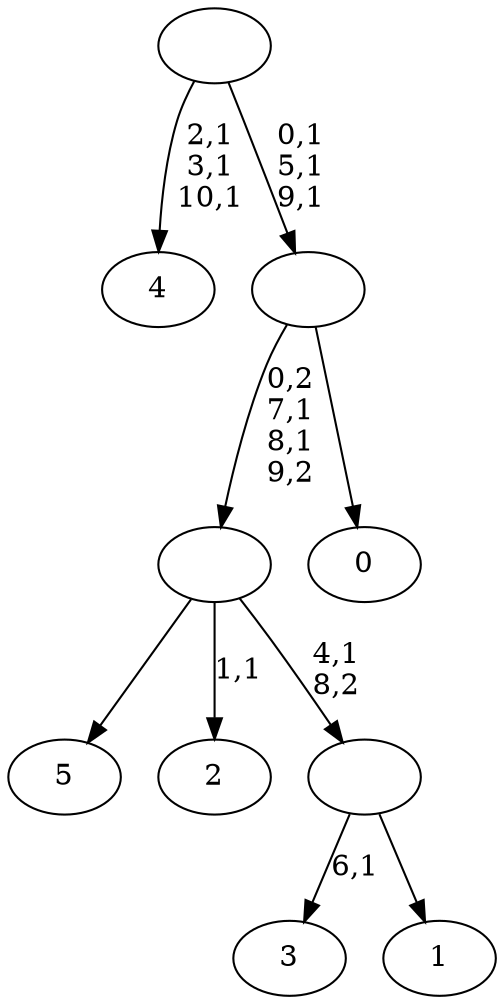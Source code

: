 digraph T {
	17 [label="5"]
	16 [label="4"]
	12 [label="3"]
	10 [label="2"]
	8 [label="1"]
	7 [label=""]
	6 [label=""]
	4 [label="0"]
	3 [label=""]
	0 [label=""]
	7 -> 12 [label="6,1"]
	7 -> 8 [label=""]
	6 -> 10 [label="1,1"]
	6 -> 17 [label=""]
	6 -> 7 [label="4,1\n8,2"]
	3 -> 6 [label="0,2\n7,1\n8,1\n9,2"]
	3 -> 4 [label=""]
	0 -> 3 [label="0,1\n5,1\n9,1"]
	0 -> 16 [label="2,1\n3,1\n10,1"]
}
